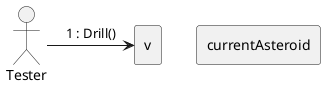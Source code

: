 @startuml

actor Tester as Tester
rectangle "v" as v
rectangle "currentAsteroid" as currentAsteroid

Tester -> v: "1 : Drill()"


@enduml
